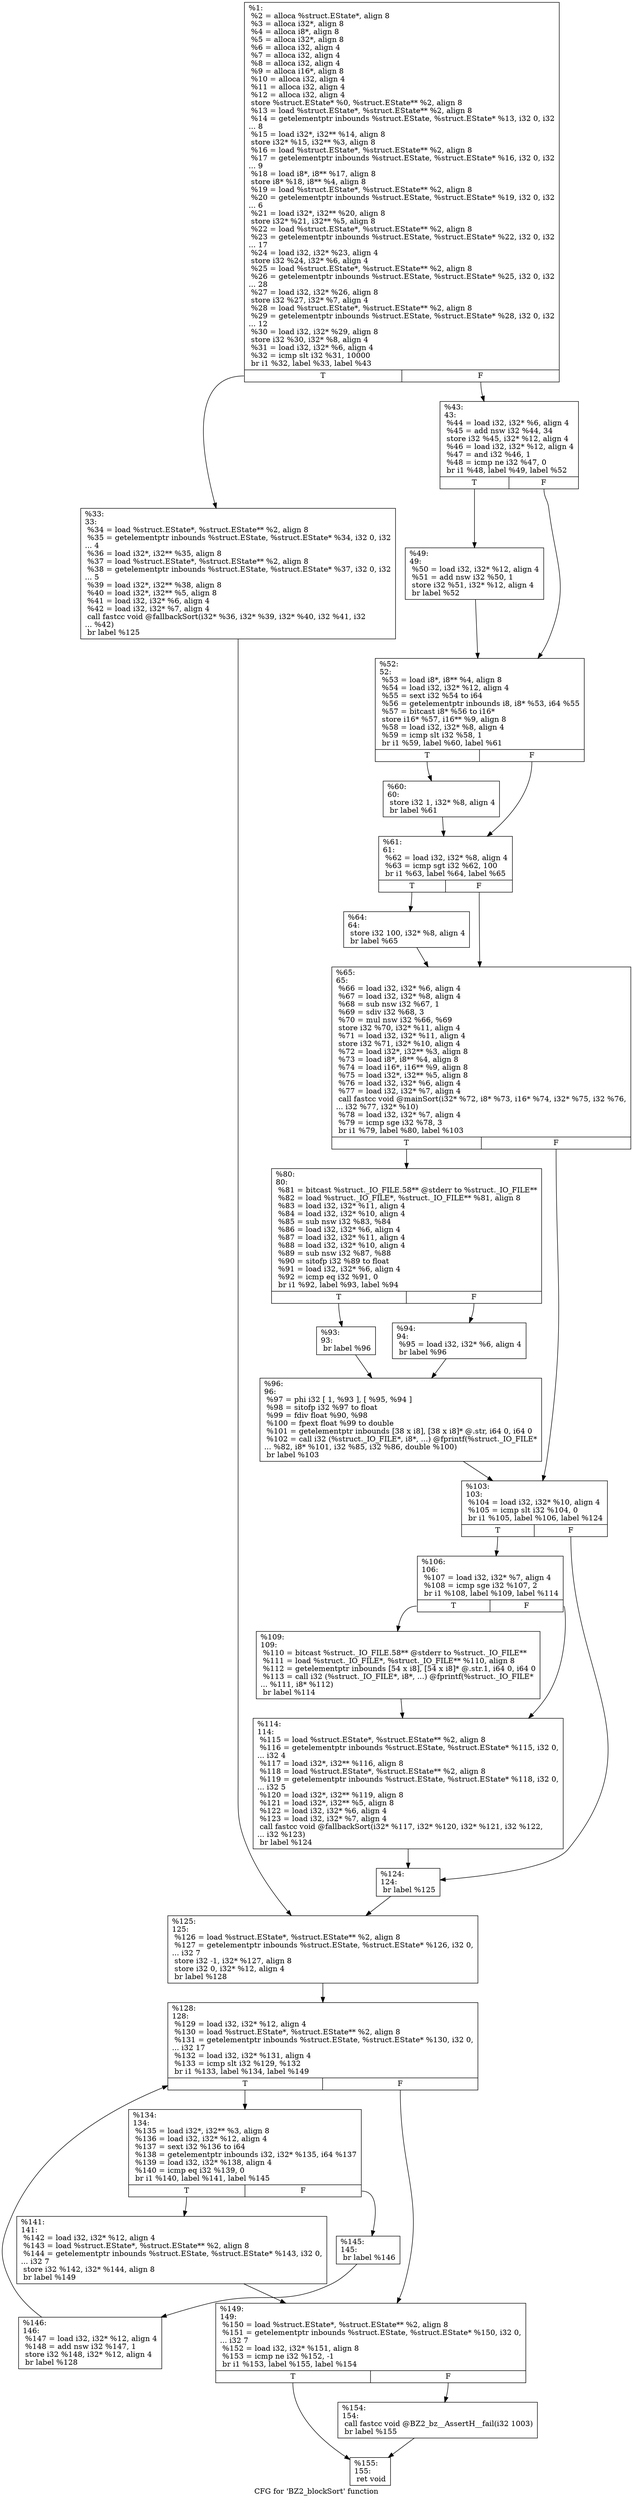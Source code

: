digraph "CFG for 'BZ2_blockSort' function" {
	label="CFG for 'BZ2_blockSort' function";

	Node0x1b43a50 [shape=record,label="{%1:\l  %2 = alloca %struct.EState*, align 8\l  %3 = alloca i32*, align 8\l  %4 = alloca i8*, align 8\l  %5 = alloca i32*, align 8\l  %6 = alloca i32, align 4\l  %7 = alloca i32, align 4\l  %8 = alloca i32, align 4\l  %9 = alloca i16*, align 8\l  %10 = alloca i32, align 4\l  %11 = alloca i32, align 4\l  %12 = alloca i32, align 4\l  store %struct.EState* %0, %struct.EState** %2, align 8\l  %13 = load %struct.EState*, %struct.EState** %2, align 8\l  %14 = getelementptr inbounds %struct.EState, %struct.EState* %13, i32 0, i32\l... 8\l  %15 = load i32*, i32** %14, align 8\l  store i32* %15, i32** %3, align 8\l  %16 = load %struct.EState*, %struct.EState** %2, align 8\l  %17 = getelementptr inbounds %struct.EState, %struct.EState* %16, i32 0, i32\l... 9\l  %18 = load i8*, i8** %17, align 8\l  store i8* %18, i8** %4, align 8\l  %19 = load %struct.EState*, %struct.EState** %2, align 8\l  %20 = getelementptr inbounds %struct.EState, %struct.EState* %19, i32 0, i32\l... 6\l  %21 = load i32*, i32** %20, align 8\l  store i32* %21, i32** %5, align 8\l  %22 = load %struct.EState*, %struct.EState** %2, align 8\l  %23 = getelementptr inbounds %struct.EState, %struct.EState* %22, i32 0, i32\l... 17\l  %24 = load i32, i32* %23, align 4\l  store i32 %24, i32* %6, align 4\l  %25 = load %struct.EState*, %struct.EState** %2, align 8\l  %26 = getelementptr inbounds %struct.EState, %struct.EState* %25, i32 0, i32\l... 28\l  %27 = load i32, i32* %26, align 8\l  store i32 %27, i32* %7, align 4\l  %28 = load %struct.EState*, %struct.EState** %2, align 8\l  %29 = getelementptr inbounds %struct.EState, %struct.EState* %28, i32 0, i32\l... 12\l  %30 = load i32, i32* %29, align 8\l  store i32 %30, i32* %8, align 4\l  %31 = load i32, i32* %6, align 4\l  %32 = icmp slt i32 %31, 10000\l  br i1 %32, label %33, label %43\l|{<s0>T|<s1>F}}"];
	Node0x1b43a50:s0 -> Node0x1b83fb0;
	Node0x1b43a50:s1 -> Node0x1b84240;
	Node0x1b83fb0 [shape=record,label="{%33:\l33:                                               \l  %34 = load %struct.EState*, %struct.EState** %2, align 8\l  %35 = getelementptr inbounds %struct.EState, %struct.EState* %34, i32 0, i32\l... 4\l  %36 = load i32*, i32** %35, align 8\l  %37 = load %struct.EState*, %struct.EState** %2, align 8\l  %38 = getelementptr inbounds %struct.EState, %struct.EState* %37, i32 0, i32\l... 5\l  %39 = load i32*, i32** %38, align 8\l  %40 = load i32*, i32** %5, align 8\l  %41 = load i32, i32* %6, align 4\l  %42 = load i32, i32* %7, align 4\l  call fastcc void @fallbackSort(i32* %36, i32* %39, i32* %40, i32 %41, i32\l... %42)\l  br label %125\l}"];
	Node0x1b83fb0 -> Node0x1b84990;
	Node0x1b84240 [shape=record,label="{%43:\l43:                                               \l  %44 = load i32, i32* %6, align 4\l  %45 = add nsw i32 %44, 34\l  store i32 %45, i32* %12, align 4\l  %46 = load i32, i32* %12, align 4\l  %47 = and i32 %46, 1\l  %48 = icmp ne i32 %47, 0\l  br i1 %48, label %49, label %52\l|{<s0>T|<s1>F}}"];
	Node0x1b84240:s0 -> Node0x1b84290;
	Node0x1b84240:s1 -> Node0x1b842e0;
	Node0x1b84290 [shape=record,label="{%49:\l49:                                               \l  %50 = load i32, i32* %12, align 4\l  %51 = add nsw i32 %50, 1\l  store i32 %51, i32* %12, align 4\l  br label %52\l}"];
	Node0x1b84290 -> Node0x1b842e0;
	Node0x1b842e0 [shape=record,label="{%52:\l52:                                               \l  %53 = load i8*, i8** %4, align 8\l  %54 = load i32, i32* %12, align 4\l  %55 = sext i32 %54 to i64\l  %56 = getelementptr inbounds i8, i8* %53, i64 %55\l  %57 = bitcast i8* %56 to i16*\l  store i16* %57, i16** %9, align 8\l  %58 = load i32, i32* %8, align 4\l  %59 = icmp slt i32 %58, 1\l  br i1 %59, label %60, label %61\l|{<s0>T|<s1>F}}"];
	Node0x1b842e0:s0 -> Node0x1b84580;
	Node0x1b842e0:s1 -> Node0x1b845d0;
	Node0x1b84580 [shape=record,label="{%60:\l60:                                               \l  store i32 1, i32* %8, align 4\l  br label %61\l}"];
	Node0x1b84580 -> Node0x1b845d0;
	Node0x1b845d0 [shape=record,label="{%61:\l61:                                               \l  %62 = load i32, i32* %8, align 4\l  %63 = icmp sgt i32 %62, 100\l  br i1 %63, label %64, label %65\l|{<s0>T|<s1>F}}"];
	Node0x1b845d0:s0 -> Node0x1b84620;
	Node0x1b845d0:s1 -> Node0x1b84670;
	Node0x1b84620 [shape=record,label="{%64:\l64:                                               \l  store i32 100, i32* %8, align 4\l  br label %65\l}"];
	Node0x1b84620 -> Node0x1b84670;
	Node0x1b84670 [shape=record,label="{%65:\l65:                                               \l  %66 = load i32, i32* %6, align 4\l  %67 = load i32, i32* %8, align 4\l  %68 = sub nsw i32 %67, 1\l  %69 = sdiv i32 %68, 3\l  %70 = mul nsw i32 %66, %69\l  store i32 %70, i32* %11, align 4\l  %71 = load i32, i32* %11, align 4\l  store i32 %71, i32* %10, align 4\l  %72 = load i32*, i32** %3, align 8\l  %73 = load i8*, i8** %4, align 8\l  %74 = load i16*, i16** %9, align 8\l  %75 = load i32*, i32** %5, align 8\l  %76 = load i32, i32* %6, align 4\l  %77 = load i32, i32* %7, align 4\l  call fastcc void @mainSort(i32* %72, i8* %73, i16* %74, i32* %75, i32 %76,\l... i32 %77, i32* %10)\l  %78 = load i32, i32* %7, align 4\l  %79 = icmp sge i32 %78, 3\l  br i1 %79, label %80, label %103\l|{<s0>T|<s1>F}}"];
	Node0x1b84670:s0 -> Node0x1b846c0;
	Node0x1b84670:s1 -> Node0x1b84800;
	Node0x1b846c0 [shape=record,label="{%80:\l80:                                               \l  %81 = bitcast %struct._IO_FILE.58** @stderr to %struct._IO_FILE**\l  %82 = load %struct._IO_FILE*, %struct._IO_FILE** %81, align 8\l  %83 = load i32, i32* %11, align 4\l  %84 = load i32, i32* %10, align 4\l  %85 = sub nsw i32 %83, %84\l  %86 = load i32, i32* %6, align 4\l  %87 = load i32, i32* %11, align 4\l  %88 = load i32, i32* %10, align 4\l  %89 = sub nsw i32 %87, %88\l  %90 = sitofp i32 %89 to float\l  %91 = load i32, i32* %6, align 4\l  %92 = icmp eq i32 %91, 0\l  br i1 %92, label %93, label %94\l|{<s0>T|<s1>F}}"];
	Node0x1b846c0:s0 -> Node0x1b84710;
	Node0x1b846c0:s1 -> Node0x1b84760;
	Node0x1b84710 [shape=record,label="{%93:\l93:                                               \l  br label %96\l}"];
	Node0x1b84710 -> Node0x1b847b0;
	Node0x1b84760 [shape=record,label="{%94:\l94:                                               \l  %95 = load i32, i32* %6, align 4\l  br label %96\l}"];
	Node0x1b84760 -> Node0x1b847b0;
	Node0x1b847b0 [shape=record,label="{%96:\l96:                                               \l  %97 = phi i32 [ 1, %93 ], [ %95, %94 ]\l  %98 = sitofp i32 %97 to float\l  %99 = fdiv float %90, %98\l  %100 = fpext float %99 to double\l  %101 = getelementptr inbounds [38 x i8], [38 x i8]* @.str, i64 0, i64 0\l  %102 = call i32 (%struct._IO_FILE*, i8*, ...) @fprintf(%struct._IO_FILE*\l... %82, i8* %101, i32 %85, i32 %86, double %100)\l  br label %103\l}"];
	Node0x1b847b0 -> Node0x1b84800;
	Node0x1b84800 [shape=record,label="{%103:\l103:                                              \l  %104 = load i32, i32* %10, align 4\l  %105 = icmp slt i32 %104, 0\l  br i1 %105, label %106, label %124\l|{<s0>T|<s1>F}}"];
	Node0x1b84800:s0 -> Node0x1b84850;
	Node0x1b84800:s1 -> Node0x1b84940;
	Node0x1b84850 [shape=record,label="{%106:\l106:                                              \l  %107 = load i32, i32* %7, align 4\l  %108 = icmp sge i32 %107, 2\l  br i1 %108, label %109, label %114\l|{<s0>T|<s1>F}}"];
	Node0x1b84850:s0 -> Node0x1b848a0;
	Node0x1b84850:s1 -> Node0x1b848f0;
	Node0x1b848a0 [shape=record,label="{%109:\l109:                                              \l  %110 = bitcast %struct._IO_FILE.58** @stderr to %struct._IO_FILE**\l  %111 = load %struct._IO_FILE*, %struct._IO_FILE** %110, align 8\l  %112 = getelementptr inbounds [54 x i8], [54 x i8]* @.str.1, i64 0, i64 0\l  %113 = call i32 (%struct._IO_FILE*, i8*, ...) @fprintf(%struct._IO_FILE*\l... %111, i8* %112)\l  br label %114\l}"];
	Node0x1b848a0 -> Node0x1b848f0;
	Node0x1b848f0 [shape=record,label="{%114:\l114:                                              \l  %115 = load %struct.EState*, %struct.EState** %2, align 8\l  %116 = getelementptr inbounds %struct.EState, %struct.EState* %115, i32 0,\l... i32 4\l  %117 = load i32*, i32** %116, align 8\l  %118 = load %struct.EState*, %struct.EState** %2, align 8\l  %119 = getelementptr inbounds %struct.EState, %struct.EState* %118, i32 0,\l... i32 5\l  %120 = load i32*, i32** %119, align 8\l  %121 = load i32*, i32** %5, align 8\l  %122 = load i32, i32* %6, align 4\l  %123 = load i32, i32* %7, align 4\l  call fastcc void @fallbackSort(i32* %117, i32* %120, i32* %121, i32 %122,\l... i32 %123)\l  br label %124\l}"];
	Node0x1b848f0 -> Node0x1b84940;
	Node0x1b84940 [shape=record,label="{%124:\l124:                                              \l  br label %125\l}"];
	Node0x1b84940 -> Node0x1b84990;
	Node0x1b84990 [shape=record,label="{%125:\l125:                                              \l  %126 = load %struct.EState*, %struct.EState** %2, align 8\l  %127 = getelementptr inbounds %struct.EState, %struct.EState* %126, i32 0,\l... i32 7\l  store i32 -1, i32* %127, align 8\l  store i32 0, i32* %12, align 4\l  br label %128\l}"];
	Node0x1b84990 -> Node0x1b849e0;
	Node0x1b849e0 [shape=record,label="{%128:\l128:                                              \l  %129 = load i32, i32* %12, align 4\l  %130 = load %struct.EState*, %struct.EState** %2, align 8\l  %131 = getelementptr inbounds %struct.EState, %struct.EState* %130, i32 0,\l... i32 17\l  %132 = load i32, i32* %131, align 4\l  %133 = icmp slt i32 %129, %132\l  br i1 %133, label %134, label %149\l|{<s0>T|<s1>F}}"];
	Node0x1b849e0:s0 -> Node0x1b84a30;
	Node0x1b849e0:s1 -> Node0x1b84b70;
	Node0x1b84a30 [shape=record,label="{%134:\l134:                                              \l  %135 = load i32*, i32** %3, align 8\l  %136 = load i32, i32* %12, align 4\l  %137 = sext i32 %136 to i64\l  %138 = getelementptr inbounds i32, i32* %135, i64 %137\l  %139 = load i32, i32* %138, align 4\l  %140 = icmp eq i32 %139, 0\l  br i1 %140, label %141, label %145\l|{<s0>T|<s1>F}}"];
	Node0x1b84a30:s0 -> Node0x1b84a80;
	Node0x1b84a30:s1 -> Node0x1b84ad0;
	Node0x1b84a80 [shape=record,label="{%141:\l141:                                              \l  %142 = load i32, i32* %12, align 4\l  %143 = load %struct.EState*, %struct.EState** %2, align 8\l  %144 = getelementptr inbounds %struct.EState, %struct.EState* %143, i32 0,\l... i32 7\l  store i32 %142, i32* %144, align 8\l  br label %149\l}"];
	Node0x1b84a80 -> Node0x1b84b70;
	Node0x1b84ad0 [shape=record,label="{%145:\l145:                                              \l  br label %146\l}"];
	Node0x1b84ad0 -> Node0x1b84b20;
	Node0x1b84b20 [shape=record,label="{%146:\l146:                                              \l  %147 = load i32, i32* %12, align 4\l  %148 = add nsw i32 %147, 1\l  store i32 %148, i32* %12, align 4\l  br label %128\l}"];
	Node0x1b84b20 -> Node0x1b849e0;
	Node0x1b84b70 [shape=record,label="{%149:\l149:                                              \l  %150 = load %struct.EState*, %struct.EState** %2, align 8\l  %151 = getelementptr inbounds %struct.EState, %struct.EState* %150, i32 0,\l... i32 7\l  %152 = load i32, i32* %151, align 8\l  %153 = icmp ne i32 %152, -1\l  br i1 %153, label %155, label %154\l|{<s0>T|<s1>F}}"];
	Node0x1b84b70:s0 -> Node0x1b84c10;
	Node0x1b84b70:s1 -> Node0x1b84bc0;
	Node0x1b84bc0 [shape=record,label="{%154:\l154:                                              \l  call fastcc void @BZ2_bz__AssertH__fail(i32 1003)\l  br label %155\l}"];
	Node0x1b84bc0 -> Node0x1b84c10;
	Node0x1b84c10 [shape=record,label="{%155:\l155:                                              \l  ret void\l}"];
}
